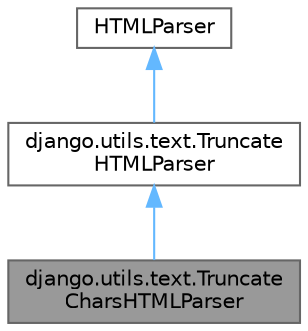 digraph "django.utils.text.TruncateCharsHTMLParser"
{
 // LATEX_PDF_SIZE
  bgcolor="transparent";
  edge [fontname=Helvetica,fontsize=10,labelfontname=Helvetica,labelfontsize=10];
  node [fontname=Helvetica,fontsize=10,shape=box,height=0.2,width=0.4];
  Node1 [id="Node000001",label="django.utils.text.Truncate\lCharsHTMLParser",height=0.2,width=0.4,color="gray40", fillcolor="grey60", style="filled", fontcolor="black",tooltip=" "];
  Node2 -> Node1 [id="edge3_Node000001_Node000002",dir="back",color="steelblue1",style="solid",tooltip=" "];
  Node2 [id="Node000002",label="django.utils.text.Truncate\lHTMLParser",height=0.2,width=0.4,color="gray40", fillcolor="white", style="filled",URL="$classdjango_1_1utils_1_1text_1_1TruncateHTMLParser.html",tooltip=" "];
  Node3 -> Node2 [id="edge4_Node000002_Node000003",dir="back",color="steelblue1",style="solid",tooltip=" "];
  Node3 [id="Node000003",label="HTMLParser",height=0.2,width=0.4,color="gray40", fillcolor="white", style="filled",tooltip=" "];
}
